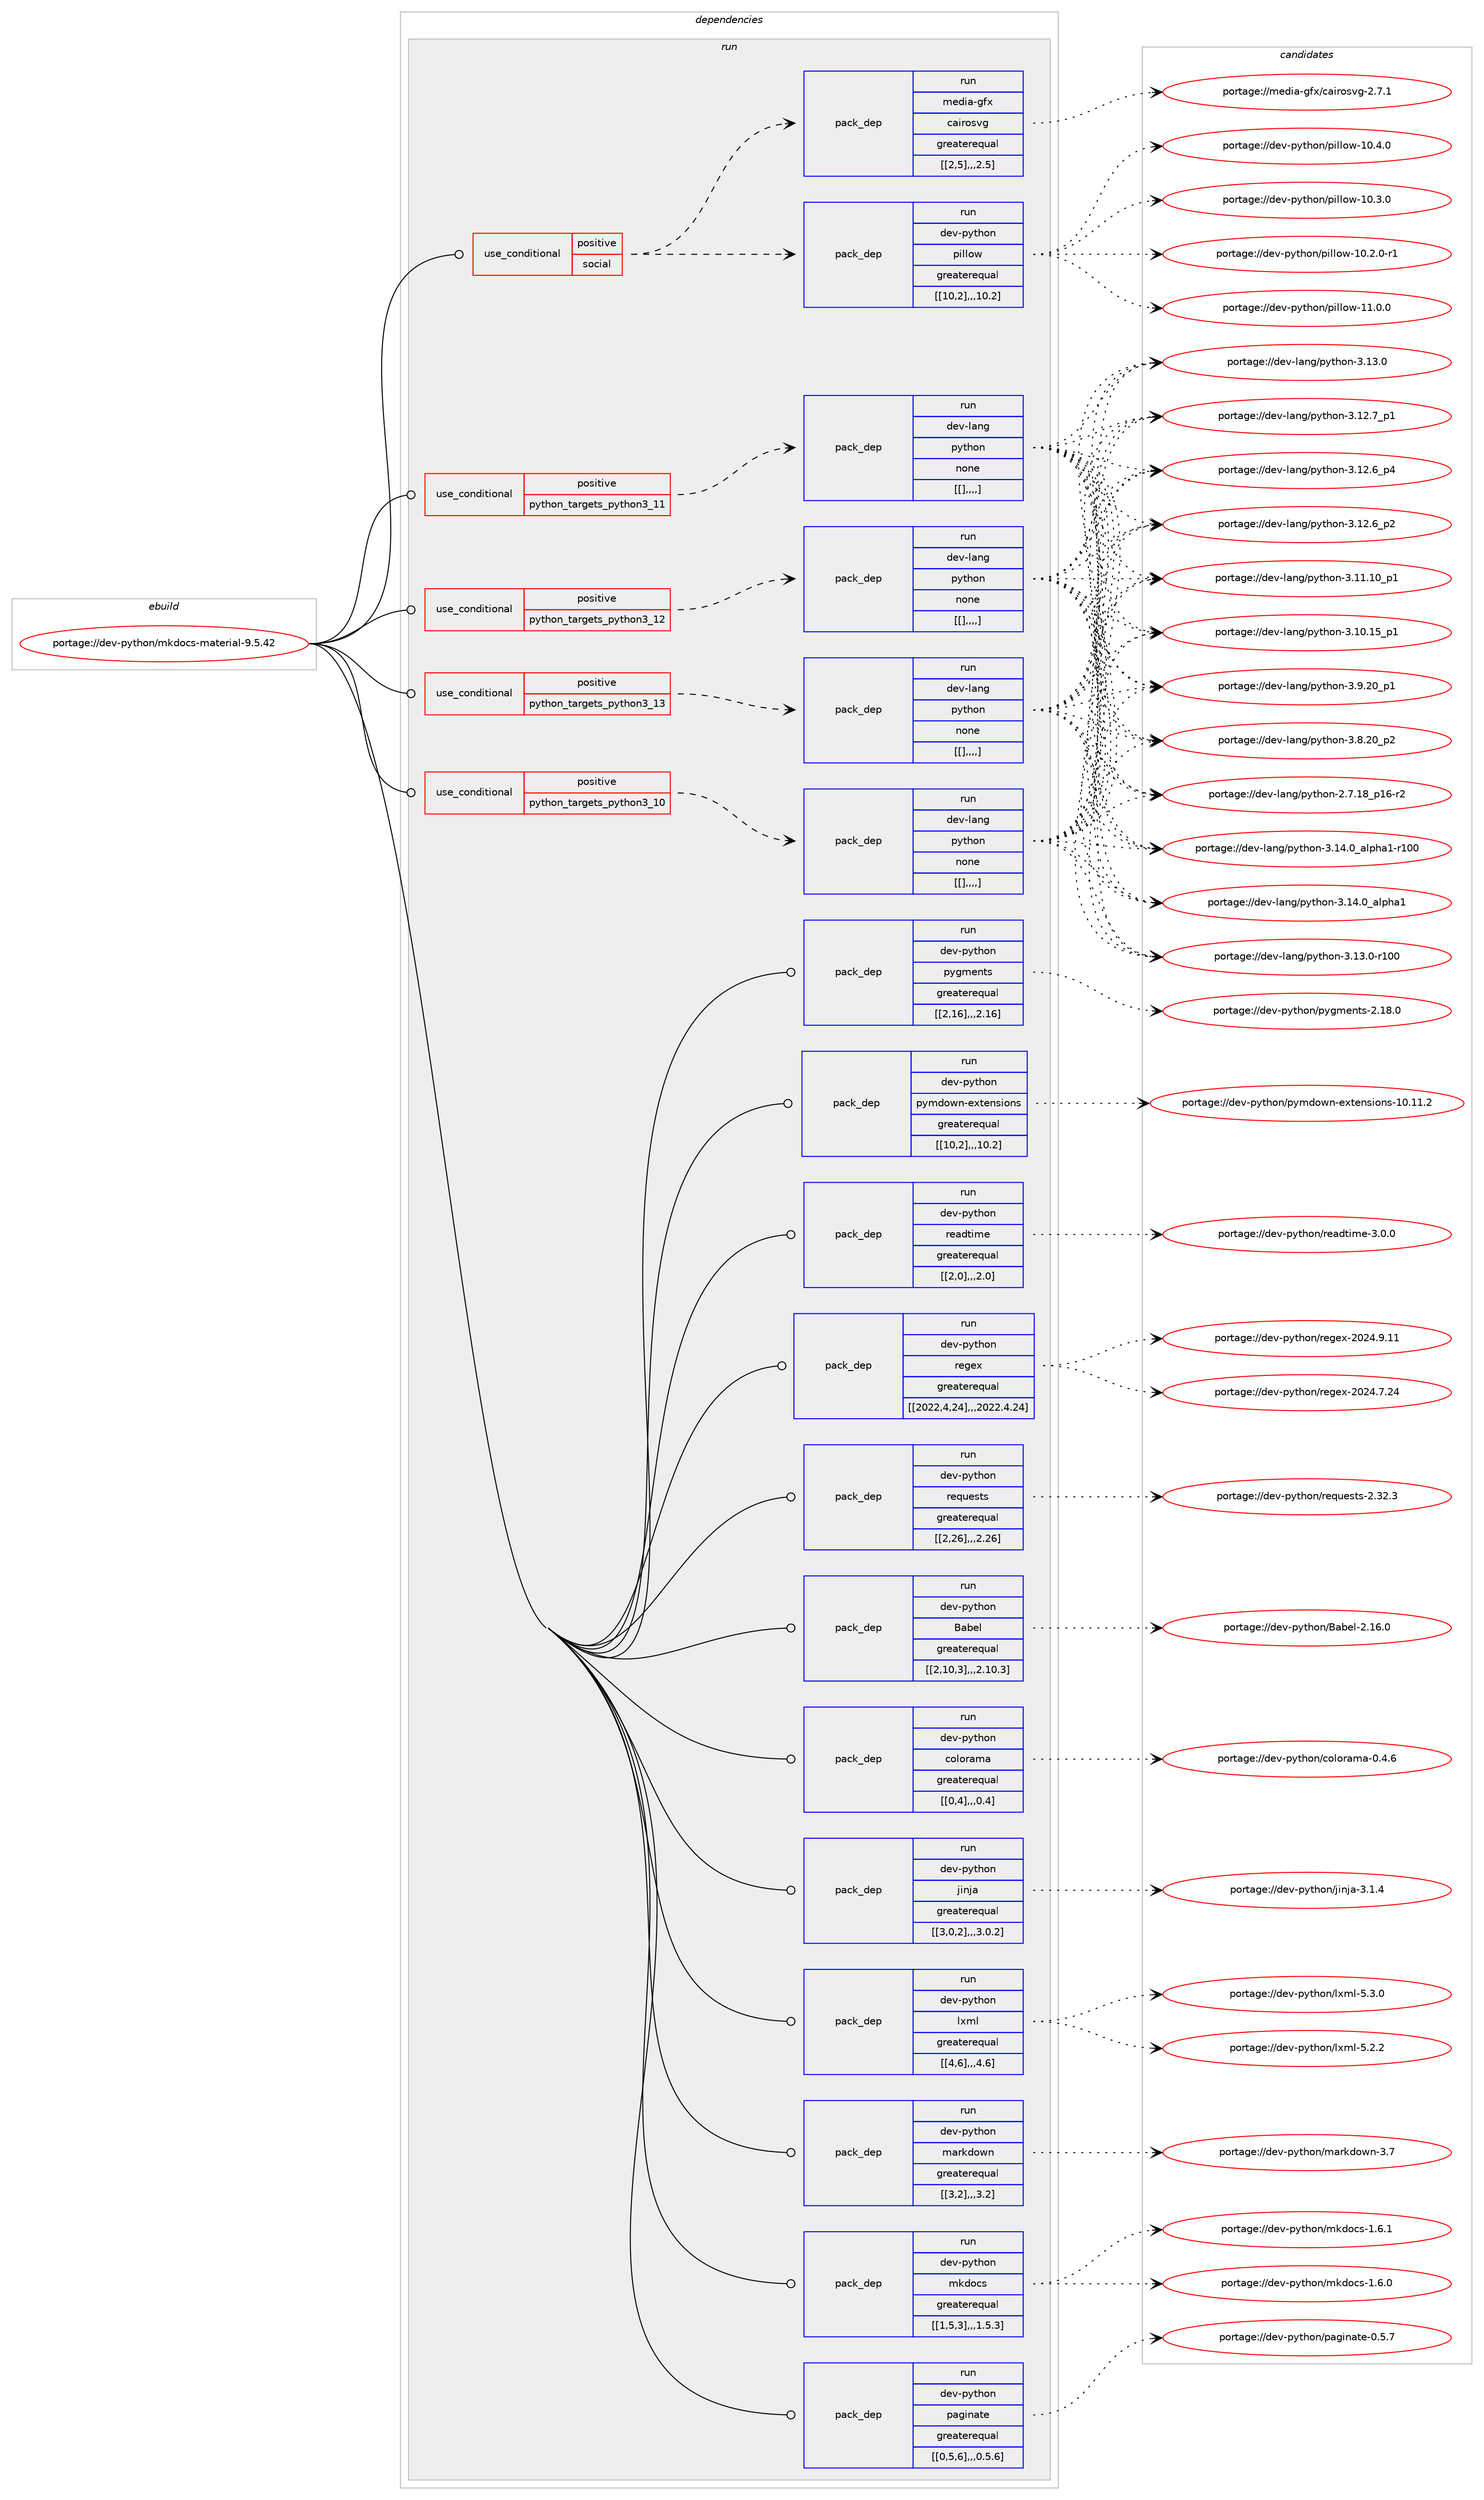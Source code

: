 digraph prolog {

# *************
# Graph options
# *************

newrank=true;
concentrate=true;
compound=true;
graph [rankdir=LR,fontname=Helvetica,fontsize=10,ranksep=1.5];#, ranksep=2.5, nodesep=0.2];
edge  [arrowhead=vee];
node  [fontname=Helvetica,fontsize=10];

# **********
# The ebuild
# **********

subgraph cluster_leftcol {
color=gray;
label=<<i>ebuild</i>>;
id [label="portage://dev-python/mkdocs-material-9.5.42", color=red, width=4, href="../dev-python/mkdocs-material-9.5.42.svg"];
}

# ****************
# The dependencies
# ****************

subgraph cluster_midcol {
color=gray;
label=<<i>dependencies</i>>;
subgraph cluster_compile {
fillcolor="#eeeeee";
style=filled;
label=<<i>compile</i>>;
}
subgraph cluster_compileandrun {
fillcolor="#eeeeee";
style=filled;
label=<<i>compile and run</i>>;
}
subgraph cluster_run {
fillcolor="#eeeeee";
style=filled;
label=<<i>run</i>>;
subgraph cond37179 {
dependency157210 [label=<<TABLE BORDER="0" CELLBORDER="1" CELLSPACING="0" CELLPADDING="4"><TR><TD ROWSPAN="3" CELLPADDING="10">use_conditional</TD></TR><TR><TD>positive</TD></TR><TR><TD>python_targets_python3_10</TD></TR></TABLE>>, shape=none, color=red];
subgraph pack118696 {
dependency157236 [label=<<TABLE BORDER="0" CELLBORDER="1" CELLSPACING="0" CELLPADDING="4" WIDTH="220"><TR><TD ROWSPAN="6" CELLPADDING="30">pack_dep</TD></TR><TR><TD WIDTH="110">run</TD></TR><TR><TD>dev-lang</TD></TR><TR><TD>python</TD></TR><TR><TD>none</TD></TR><TR><TD>[[],,,,]</TD></TR></TABLE>>, shape=none, color=blue];
}
dependency157210:e -> dependency157236:w [weight=20,style="dashed",arrowhead="vee"];
}
id:e -> dependency157210:w [weight=20,style="solid",arrowhead="odot"];
subgraph cond37222 {
dependency157265 [label=<<TABLE BORDER="0" CELLBORDER="1" CELLSPACING="0" CELLPADDING="4"><TR><TD ROWSPAN="3" CELLPADDING="10">use_conditional</TD></TR><TR><TD>positive</TD></TR><TR><TD>python_targets_python3_11</TD></TR></TABLE>>, shape=none, color=red];
subgraph pack118734 {
dependency157322 [label=<<TABLE BORDER="0" CELLBORDER="1" CELLSPACING="0" CELLPADDING="4" WIDTH="220"><TR><TD ROWSPAN="6" CELLPADDING="30">pack_dep</TD></TR><TR><TD WIDTH="110">run</TD></TR><TR><TD>dev-lang</TD></TR><TR><TD>python</TD></TR><TR><TD>none</TD></TR><TR><TD>[[],,,,]</TD></TR></TABLE>>, shape=none, color=blue];
}
dependency157265:e -> dependency157322:w [weight=20,style="dashed",arrowhead="vee"];
}
id:e -> dependency157265:w [weight=20,style="solid",arrowhead="odot"];
subgraph cond37260 {
dependency157326 [label=<<TABLE BORDER="0" CELLBORDER="1" CELLSPACING="0" CELLPADDING="4"><TR><TD ROWSPAN="3" CELLPADDING="10">use_conditional</TD></TR><TR><TD>positive</TD></TR><TR><TD>python_targets_python3_12</TD></TR></TABLE>>, shape=none, color=red];
subgraph pack118765 {
dependency157352 [label=<<TABLE BORDER="0" CELLBORDER="1" CELLSPACING="0" CELLPADDING="4" WIDTH="220"><TR><TD ROWSPAN="6" CELLPADDING="30">pack_dep</TD></TR><TR><TD WIDTH="110">run</TD></TR><TR><TD>dev-lang</TD></TR><TR><TD>python</TD></TR><TR><TD>none</TD></TR><TR><TD>[[],,,,]</TD></TR></TABLE>>, shape=none, color=blue];
}
dependency157326:e -> dependency157352:w [weight=20,style="dashed",arrowhead="vee"];
}
id:e -> dependency157326:w [weight=20,style="solid",arrowhead="odot"];
subgraph cond37266 {
dependency157372 [label=<<TABLE BORDER="0" CELLBORDER="1" CELLSPACING="0" CELLPADDING="4"><TR><TD ROWSPAN="3" CELLPADDING="10">use_conditional</TD></TR><TR><TD>positive</TD></TR><TR><TD>python_targets_python3_13</TD></TR></TABLE>>, shape=none, color=red];
subgraph pack118800 {
dependency157406 [label=<<TABLE BORDER="0" CELLBORDER="1" CELLSPACING="0" CELLPADDING="4" WIDTH="220"><TR><TD ROWSPAN="6" CELLPADDING="30">pack_dep</TD></TR><TR><TD WIDTH="110">run</TD></TR><TR><TD>dev-lang</TD></TR><TR><TD>python</TD></TR><TR><TD>none</TD></TR><TR><TD>[[],,,,]</TD></TR></TABLE>>, shape=none, color=blue];
}
dependency157372:e -> dependency157406:w [weight=20,style="dashed",arrowhead="vee"];
}
id:e -> dependency157372:w [weight=20,style="solid",arrowhead="odot"];
subgraph cond37288 {
dependency157418 [label=<<TABLE BORDER="0" CELLBORDER="1" CELLSPACING="0" CELLPADDING="4"><TR><TD ROWSPAN="3" CELLPADDING="10">use_conditional</TD></TR><TR><TD>positive</TD></TR><TR><TD>social</TD></TR></TABLE>>, shape=none, color=red];
subgraph pack118819 {
dependency157458 [label=<<TABLE BORDER="0" CELLBORDER="1" CELLSPACING="0" CELLPADDING="4" WIDTH="220"><TR><TD ROWSPAN="6" CELLPADDING="30">pack_dep</TD></TR><TR><TD WIDTH="110">run</TD></TR><TR><TD>dev-python</TD></TR><TR><TD>pillow</TD></TR><TR><TD>greaterequal</TD></TR><TR><TD>[[10,2],,,10.2]</TD></TR></TABLE>>, shape=none, color=blue];
}
dependency157418:e -> dependency157458:w [weight=20,style="dashed",arrowhead="vee"];
subgraph pack118848 {
dependency157500 [label=<<TABLE BORDER="0" CELLBORDER="1" CELLSPACING="0" CELLPADDING="4" WIDTH="220"><TR><TD ROWSPAN="6" CELLPADDING="30">pack_dep</TD></TR><TR><TD WIDTH="110">run</TD></TR><TR><TD>media-gfx</TD></TR><TR><TD>cairosvg</TD></TR><TR><TD>greaterequal</TD></TR><TR><TD>[[2,5],,,2.5]</TD></TR></TABLE>>, shape=none, color=blue];
}
dependency157418:e -> dependency157500:w [weight=20,style="dashed",arrowhead="vee"];
}
id:e -> dependency157418:w [weight=20,style="solid",arrowhead="odot"];
subgraph pack118875 {
dependency157506 [label=<<TABLE BORDER="0" CELLBORDER="1" CELLSPACING="0" CELLPADDING="4" WIDTH="220"><TR><TD ROWSPAN="6" CELLPADDING="30">pack_dep</TD></TR><TR><TD WIDTH="110">run</TD></TR><TR><TD>dev-python</TD></TR><TR><TD>Babel</TD></TR><TR><TD>greaterequal</TD></TR><TR><TD>[[2,10,3],,,2.10.3]</TD></TR></TABLE>>, shape=none, color=blue];
}
id:e -> dependency157506:w [weight=20,style="solid",arrowhead="odot"];
subgraph pack118924 {
dependency157599 [label=<<TABLE BORDER="0" CELLBORDER="1" CELLSPACING="0" CELLPADDING="4" WIDTH="220"><TR><TD ROWSPAN="6" CELLPADDING="30">pack_dep</TD></TR><TR><TD WIDTH="110">run</TD></TR><TR><TD>dev-python</TD></TR><TR><TD>colorama</TD></TR><TR><TD>greaterequal</TD></TR><TR><TD>[[0,4],,,0.4]</TD></TR></TABLE>>, shape=none, color=blue];
}
id:e -> dependency157599:w [weight=20,style="solid",arrowhead="odot"];
subgraph pack118950 {
dependency157622 [label=<<TABLE BORDER="0" CELLBORDER="1" CELLSPACING="0" CELLPADDING="4" WIDTH="220"><TR><TD ROWSPAN="6" CELLPADDING="30">pack_dep</TD></TR><TR><TD WIDTH="110">run</TD></TR><TR><TD>dev-python</TD></TR><TR><TD>jinja</TD></TR><TR><TD>greaterequal</TD></TR><TR><TD>[[3,0,2],,,3.0.2]</TD></TR></TABLE>>, shape=none, color=blue];
}
id:e -> dependency157622:w [weight=20,style="solid",arrowhead="odot"];
subgraph pack118954 {
dependency157640 [label=<<TABLE BORDER="0" CELLBORDER="1" CELLSPACING="0" CELLPADDING="4" WIDTH="220"><TR><TD ROWSPAN="6" CELLPADDING="30">pack_dep</TD></TR><TR><TD WIDTH="110">run</TD></TR><TR><TD>dev-python</TD></TR><TR><TD>lxml</TD></TR><TR><TD>greaterequal</TD></TR><TR><TD>[[4,6],,,4.6]</TD></TR></TABLE>>, shape=none, color=blue];
}
id:e -> dependency157640:w [weight=20,style="solid",arrowhead="odot"];
subgraph pack118972 {
dependency157682 [label=<<TABLE BORDER="0" CELLBORDER="1" CELLSPACING="0" CELLPADDING="4" WIDTH="220"><TR><TD ROWSPAN="6" CELLPADDING="30">pack_dep</TD></TR><TR><TD WIDTH="110">run</TD></TR><TR><TD>dev-python</TD></TR><TR><TD>markdown</TD></TR><TR><TD>greaterequal</TD></TR><TR><TD>[[3,2],,,3.2]</TD></TR></TABLE>>, shape=none, color=blue];
}
id:e -> dependency157682:w [weight=20,style="solid",arrowhead="odot"];
subgraph pack119020 {
dependency157729 [label=<<TABLE BORDER="0" CELLBORDER="1" CELLSPACING="0" CELLPADDING="4" WIDTH="220"><TR><TD ROWSPAN="6" CELLPADDING="30">pack_dep</TD></TR><TR><TD WIDTH="110">run</TD></TR><TR><TD>dev-python</TD></TR><TR><TD>mkdocs</TD></TR><TR><TD>greaterequal</TD></TR><TR><TD>[[1,5,3],,,1.5.3]</TD></TR></TABLE>>, shape=none, color=blue];
}
id:e -> dependency157729:w [weight=20,style="solid",arrowhead="odot"];
subgraph pack119046 {
dependency157770 [label=<<TABLE BORDER="0" CELLBORDER="1" CELLSPACING="0" CELLPADDING="4" WIDTH="220"><TR><TD ROWSPAN="6" CELLPADDING="30">pack_dep</TD></TR><TR><TD WIDTH="110">run</TD></TR><TR><TD>dev-python</TD></TR><TR><TD>paginate</TD></TR><TR><TD>greaterequal</TD></TR><TR><TD>[[0,5,6],,,0.5.6]</TD></TR></TABLE>>, shape=none, color=blue];
}
id:e -> dependency157770:w [weight=20,style="solid",arrowhead="odot"];
subgraph pack119091 {
dependency157824 [label=<<TABLE BORDER="0" CELLBORDER="1" CELLSPACING="0" CELLPADDING="4" WIDTH="220"><TR><TD ROWSPAN="6" CELLPADDING="30">pack_dep</TD></TR><TR><TD WIDTH="110">run</TD></TR><TR><TD>dev-python</TD></TR><TR><TD>pygments</TD></TR><TR><TD>greaterequal</TD></TR><TR><TD>[[2,16],,,2.16]</TD></TR></TABLE>>, shape=none, color=blue];
}
id:e -> dependency157824:w [weight=20,style="solid",arrowhead="odot"];
subgraph pack119094 {
dependency157847 [label=<<TABLE BORDER="0" CELLBORDER="1" CELLSPACING="0" CELLPADDING="4" WIDTH="220"><TR><TD ROWSPAN="6" CELLPADDING="30">pack_dep</TD></TR><TR><TD WIDTH="110">run</TD></TR><TR><TD>dev-python</TD></TR><TR><TD>pymdown-extensions</TD></TR><TR><TD>greaterequal</TD></TR><TR><TD>[[10,2],,,10.2]</TD></TR></TABLE>>, shape=none, color=blue];
}
id:e -> dependency157847:w [weight=20,style="solid",arrowhead="odot"];
subgraph pack119112 {
dependency157889 [label=<<TABLE BORDER="0" CELLBORDER="1" CELLSPACING="0" CELLPADDING="4" WIDTH="220"><TR><TD ROWSPAN="6" CELLPADDING="30">pack_dep</TD></TR><TR><TD WIDTH="110">run</TD></TR><TR><TD>dev-python</TD></TR><TR><TD>readtime</TD></TR><TR><TD>greaterequal</TD></TR><TR><TD>[[2,0],,,2.0]</TD></TR></TABLE>>, shape=none, color=blue];
}
id:e -> dependency157889:w [weight=20,style="solid",arrowhead="odot"];
subgraph pack119142 {
dependency157928 [label=<<TABLE BORDER="0" CELLBORDER="1" CELLSPACING="0" CELLPADDING="4" WIDTH="220"><TR><TD ROWSPAN="6" CELLPADDING="30">pack_dep</TD></TR><TR><TD WIDTH="110">run</TD></TR><TR><TD>dev-python</TD></TR><TR><TD>regex</TD></TR><TR><TD>greaterequal</TD></TR><TR><TD>[[2022,4,24],,,2022.4.24]</TD></TR></TABLE>>, shape=none, color=blue];
}
id:e -> dependency157928:w [weight=20,style="solid",arrowhead="odot"];
subgraph pack119163 {
dependency157964 [label=<<TABLE BORDER="0" CELLBORDER="1" CELLSPACING="0" CELLPADDING="4" WIDTH="220"><TR><TD ROWSPAN="6" CELLPADDING="30">pack_dep</TD></TR><TR><TD WIDTH="110">run</TD></TR><TR><TD>dev-python</TD></TR><TR><TD>requests</TD></TR><TR><TD>greaterequal</TD></TR><TR><TD>[[2,26],,,2.26]</TD></TR></TABLE>>, shape=none, color=blue];
}
id:e -> dependency157964:w [weight=20,style="solid",arrowhead="odot"];
}
}

# **************
# The candidates
# **************

subgraph cluster_choices {
rank=same;
color=gray;
label=<<i>candidates</i>>;

subgraph choice118865 {
color=black;
nodesep=1;
choice100101118451089711010347112121116104111110455146495246489597108112104974945114494848 [label="portage://dev-lang/python-3.14.0_alpha1-r100", color=red, width=4,href="../dev-lang/python-3.14.0_alpha1-r100.svg"];
choice1001011184510897110103471121211161041111104551464952464895971081121049749 [label="portage://dev-lang/python-3.14.0_alpha1", color=red, width=4,href="../dev-lang/python-3.14.0_alpha1.svg"];
choice1001011184510897110103471121211161041111104551464951464845114494848 [label="portage://dev-lang/python-3.13.0-r100", color=red, width=4,href="../dev-lang/python-3.13.0-r100.svg"];
choice10010111845108971101034711212111610411111045514649514648 [label="portage://dev-lang/python-3.13.0", color=red, width=4,href="../dev-lang/python-3.13.0.svg"];
choice100101118451089711010347112121116104111110455146495046559511249 [label="portage://dev-lang/python-3.12.7_p1", color=red, width=4,href="../dev-lang/python-3.12.7_p1.svg"];
choice100101118451089711010347112121116104111110455146495046549511252 [label="portage://dev-lang/python-3.12.6_p4", color=red, width=4,href="../dev-lang/python-3.12.6_p4.svg"];
choice100101118451089711010347112121116104111110455146495046549511250 [label="portage://dev-lang/python-3.12.6_p2", color=red, width=4,href="../dev-lang/python-3.12.6_p2.svg"];
choice10010111845108971101034711212111610411111045514649494649489511249 [label="portage://dev-lang/python-3.11.10_p1", color=red, width=4,href="../dev-lang/python-3.11.10_p1.svg"];
choice10010111845108971101034711212111610411111045514649484649539511249 [label="portage://dev-lang/python-3.10.15_p1", color=red, width=4,href="../dev-lang/python-3.10.15_p1.svg"];
choice100101118451089711010347112121116104111110455146574650489511249 [label="portage://dev-lang/python-3.9.20_p1", color=red, width=4,href="../dev-lang/python-3.9.20_p1.svg"];
choice100101118451089711010347112121116104111110455146564650489511250 [label="portage://dev-lang/python-3.8.20_p2", color=red, width=4,href="../dev-lang/python-3.8.20_p2.svg"];
choice100101118451089711010347112121116104111110455046554649569511249544511450 [label="portage://dev-lang/python-2.7.18_p16-r2", color=red, width=4,href="../dev-lang/python-2.7.18_p16-r2.svg"];
dependency157236:e -> choice100101118451089711010347112121116104111110455146495246489597108112104974945114494848:w [style=dotted,weight="100"];
dependency157236:e -> choice1001011184510897110103471121211161041111104551464952464895971081121049749:w [style=dotted,weight="100"];
dependency157236:e -> choice1001011184510897110103471121211161041111104551464951464845114494848:w [style=dotted,weight="100"];
dependency157236:e -> choice10010111845108971101034711212111610411111045514649514648:w [style=dotted,weight="100"];
dependency157236:e -> choice100101118451089711010347112121116104111110455146495046559511249:w [style=dotted,weight="100"];
dependency157236:e -> choice100101118451089711010347112121116104111110455146495046549511252:w [style=dotted,weight="100"];
dependency157236:e -> choice100101118451089711010347112121116104111110455146495046549511250:w [style=dotted,weight="100"];
dependency157236:e -> choice10010111845108971101034711212111610411111045514649494649489511249:w [style=dotted,weight="100"];
dependency157236:e -> choice10010111845108971101034711212111610411111045514649484649539511249:w [style=dotted,weight="100"];
dependency157236:e -> choice100101118451089711010347112121116104111110455146574650489511249:w [style=dotted,weight="100"];
dependency157236:e -> choice100101118451089711010347112121116104111110455146564650489511250:w [style=dotted,weight="100"];
dependency157236:e -> choice100101118451089711010347112121116104111110455046554649569511249544511450:w [style=dotted,weight="100"];
}
subgraph choice118886 {
color=black;
nodesep=1;
choice100101118451089711010347112121116104111110455146495246489597108112104974945114494848 [label="portage://dev-lang/python-3.14.0_alpha1-r100", color=red, width=4,href="../dev-lang/python-3.14.0_alpha1-r100.svg"];
choice1001011184510897110103471121211161041111104551464952464895971081121049749 [label="portage://dev-lang/python-3.14.0_alpha1", color=red, width=4,href="../dev-lang/python-3.14.0_alpha1.svg"];
choice1001011184510897110103471121211161041111104551464951464845114494848 [label="portage://dev-lang/python-3.13.0-r100", color=red, width=4,href="../dev-lang/python-3.13.0-r100.svg"];
choice10010111845108971101034711212111610411111045514649514648 [label="portage://dev-lang/python-3.13.0", color=red, width=4,href="../dev-lang/python-3.13.0.svg"];
choice100101118451089711010347112121116104111110455146495046559511249 [label="portage://dev-lang/python-3.12.7_p1", color=red, width=4,href="../dev-lang/python-3.12.7_p1.svg"];
choice100101118451089711010347112121116104111110455146495046549511252 [label="portage://dev-lang/python-3.12.6_p4", color=red, width=4,href="../dev-lang/python-3.12.6_p4.svg"];
choice100101118451089711010347112121116104111110455146495046549511250 [label="portage://dev-lang/python-3.12.6_p2", color=red, width=4,href="../dev-lang/python-3.12.6_p2.svg"];
choice10010111845108971101034711212111610411111045514649494649489511249 [label="portage://dev-lang/python-3.11.10_p1", color=red, width=4,href="../dev-lang/python-3.11.10_p1.svg"];
choice10010111845108971101034711212111610411111045514649484649539511249 [label="portage://dev-lang/python-3.10.15_p1", color=red, width=4,href="../dev-lang/python-3.10.15_p1.svg"];
choice100101118451089711010347112121116104111110455146574650489511249 [label="portage://dev-lang/python-3.9.20_p1", color=red, width=4,href="../dev-lang/python-3.9.20_p1.svg"];
choice100101118451089711010347112121116104111110455146564650489511250 [label="portage://dev-lang/python-3.8.20_p2", color=red, width=4,href="../dev-lang/python-3.8.20_p2.svg"];
choice100101118451089711010347112121116104111110455046554649569511249544511450 [label="portage://dev-lang/python-2.7.18_p16-r2", color=red, width=4,href="../dev-lang/python-2.7.18_p16-r2.svg"];
dependency157322:e -> choice100101118451089711010347112121116104111110455146495246489597108112104974945114494848:w [style=dotted,weight="100"];
dependency157322:e -> choice1001011184510897110103471121211161041111104551464952464895971081121049749:w [style=dotted,weight="100"];
dependency157322:e -> choice1001011184510897110103471121211161041111104551464951464845114494848:w [style=dotted,weight="100"];
dependency157322:e -> choice10010111845108971101034711212111610411111045514649514648:w [style=dotted,weight="100"];
dependency157322:e -> choice100101118451089711010347112121116104111110455146495046559511249:w [style=dotted,weight="100"];
dependency157322:e -> choice100101118451089711010347112121116104111110455146495046549511252:w [style=dotted,weight="100"];
dependency157322:e -> choice100101118451089711010347112121116104111110455146495046549511250:w [style=dotted,weight="100"];
dependency157322:e -> choice10010111845108971101034711212111610411111045514649494649489511249:w [style=dotted,weight="100"];
dependency157322:e -> choice10010111845108971101034711212111610411111045514649484649539511249:w [style=dotted,weight="100"];
dependency157322:e -> choice100101118451089711010347112121116104111110455146574650489511249:w [style=dotted,weight="100"];
dependency157322:e -> choice100101118451089711010347112121116104111110455146564650489511250:w [style=dotted,weight="100"];
dependency157322:e -> choice100101118451089711010347112121116104111110455046554649569511249544511450:w [style=dotted,weight="100"];
}
subgraph choice118894 {
color=black;
nodesep=1;
choice100101118451089711010347112121116104111110455146495246489597108112104974945114494848 [label="portage://dev-lang/python-3.14.0_alpha1-r100", color=red, width=4,href="../dev-lang/python-3.14.0_alpha1-r100.svg"];
choice1001011184510897110103471121211161041111104551464952464895971081121049749 [label="portage://dev-lang/python-3.14.0_alpha1", color=red, width=4,href="../dev-lang/python-3.14.0_alpha1.svg"];
choice1001011184510897110103471121211161041111104551464951464845114494848 [label="portage://dev-lang/python-3.13.0-r100", color=red, width=4,href="../dev-lang/python-3.13.0-r100.svg"];
choice10010111845108971101034711212111610411111045514649514648 [label="portage://dev-lang/python-3.13.0", color=red, width=4,href="../dev-lang/python-3.13.0.svg"];
choice100101118451089711010347112121116104111110455146495046559511249 [label="portage://dev-lang/python-3.12.7_p1", color=red, width=4,href="../dev-lang/python-3.12.7_p1.svg"];
choice100101118451089711010347112121116104111110455146495046549511252 [label="portage://dev-lang/python-3.12.6_p4", color=red, width=4,href="../dev-lang/python-3.12.6_p4.svg"];
choice100101118451089711010347112121116104111110455146495046549511250 [label="portage://dev-lang/python-3.12.6_p2", color=red, width=4,href="../dev-lang/python-3.12.6_p2.svg"];
choice10010111845108971101034711212111610411111045514649494649489511249 [label="portage://dev-lang/python-3.11.10_p1", color=red, width=4,href="../dev-lang/python-3.11.10_p1.svg"];
choice10010111845108971101034711212111610411111045514649484649539511249 [label="portage://dev-lang/python-3.10.15_p1", color=red, width=4,href="../dev-lang/python-3.10.15_p1.svg"];
choice100101118451089711010347112121116104111110455146574650489511249 [label="portage://dev-lang/python-3.9.20_p1", color=red, width=4,href="../dev-lang/python-3.9.20_p1.svg"];
choice100101118451089711010347112121116104111110455146564650489511250 [label="portage://dev-lang/python-3.8.20_p2", color=red, width=4,href="../dev-lang/python-3.8.20_p2.svg"];
choice100101118451089711010347112121116104111110455046554649569511249544511450 [label="portage://dev-lang/python-2.7.18_p16-r2", color=red, width=4,href="../dev-lang/python-2.7.18_p16-r2.svg"];
dependency157352:e -> choice100101118451089711010347112121116104111110455146495246489597108112104974945114494848:w [style=dotted,weight="100"];
dependency157352:e -> choice1001011184510897110103471121211161041111104551464952464895971081121049749:w [style=dotted,weight="100"];
dependency157352:e -> choice1001011184510897110103471121211161041111104551464951464845114494848:w [style=dotted,weight="100"];
dependency157352:e -> choice10010111845108971101034711212111610411111045514649514648:w [style=dotted,weight="100"];
dependency157352:e -> choice100101118451089711010347112121116104111110455146495046559511249:w [style=dotted,weight="100"];
dependency157352:e -> choice100101118451089711010347112121116104111110455146495046549511252:w [style=dotted,weight="100"];
dependency157352:e -> choice100101118451089711010347112121116104111110455146495046549511250:w [style=dotted,weight="100"];
dependency157352:e -> choice10010111845108971101034711212111610411111045514649494649489511249:w [style=dotted,weight="100"];
dependency157352:e -> choice10010111845108971101034711212111610411111045514649484649539511249:w [style=dotted,weight="100"];
dependency157352:e -> choice100101118451089711010347112121116104111110455146574650489511249:w [style=dotted,weight="100"];
dependency157352:e -> choice100101118451089711010347112121116104111110455146564650489511250:w [style=dotted,weight="100"];
dependency157352:e -> choice100101118451089711010347112121116104111110455046554649569511249544511450:w [style=dotted,weight="100"];
}
subgraph choice118903 {
color=black;
nodesep=1;
choice100101118451089711010347112121116104111110455146495246489597108112104974945114494848 [label="portage://dev-lang/python-3.14.0_alpha1-r100", color=red, width=4,href="../dev-lang/python-3.14.0_alpha1-r100.svg"];
choice1001011184510897110103471121211161041111104551464952464895971081121049749 [label="portage://dev-lang/python-3.14.0_alpha1", color=red, width=4,href="../dev-lang/python-3.14.0_alpha1.svg"];
choice1001011184510897110103471121211161041111104551464951464845114494848 [label="portage://dev-lang/python-3.13.0-r100", color=red, width=4,href="../dev-lang/python-3.13.0-r100.svg"];
choice10010111845108971101034711212111610411111045514649514648 [label="portage://dev-lang/python-3.13.0", color=red, width=4,href="../dev-lang/python-3.13.0.svg"];
choice100101118451089711010347112121116104111110455146495046559511249 [label="portage://dev-lang/python-3.12.7_p1", color=red, width=4,href="../dev-lang/python-3.12.7_p1.svg"];
choice100101118451089711010347112121116104111110455146495046549511252 [label="portage://dev-lang/python-3.12.6_p4", color=red, width=4,href="../dev-lang/python-3.12.6_p4.svg"];
choice100101118451089711010347112121116104111110455146495046549511250 [label="portage://dev-lang/python-3.12.6_p2", color=red, width=4,href="../dev-lang/python-3.12.6_p2.svg"];
choice10010111845108971101034711212111610411111045514649494649489511249 [label="portage://dev-lang/python-3.11.10_p1", color=red, width=4,href="../dev-lang/python-3.11.10_p1.svg"];
choice10010111845108971101034711212111610411111045514649484649539511249 [label="portage://dev-lang/python-3.10.15_p1", color=red, width=4,href="../dev-lang/python-3.10.15_p1.svg"];
choice100101118451089711010347112121116104111110455146574650489511249 [label="portage://dev-lang/python-3.9.20_p1", color=red, width=4,href="../dev-lang/python-3.9.20_p1.svg"];
choice100101118451089711010347112121116104111110455146564650489511250 [label="portage://dev-lang/python-3.8.20_p2", color=red, width=4,href="../dev-lang/python-3.8.20_p2.svg"];
choice100101118451089711010347112121116104111110455046554649569511249544511450 [label="portage://dev-lang/python-2.7.18_p16-r2", color=red, width=4,href="../dev-lang/python-2.7.18_p16-r2.svg"];
dependency157406:e -> choice100101118451089711010347112121116104111110455146495246489597108112104974945114494848:w [style=dotted,weight="100"];
dependency157406:e -> choice1001011184510897110103471121211161041111104551464952464895971081121049749:w [style=dotted,weight="100"];
dependency157406:e -> choice1001011184510897110103471121211161041111104551464951464845114494848:w [style=dotted,weight="100"];
dependency157406:e -> choice10010111845108971101034711212111610411111045514649514648:w [style=dotted,weight="100"];
dependency157406:e -> choice100101118451089711010347112121116104111110455146495046559511249:w [style=dotted,weight="100"];
dependency157406:e -> choice100101118451089711010347112121116104111110455146495046549511252:w [style=dotted,weight="100"];
dependency157406:e -> choice100101118451089711010347112121116104111110455146495046549511250:w [style=dotted,weight="100"];
dependency157406:e -> choice10010111845108971101034711212111610411111045514649494649489511249:w [style=dotted,weight="100"];
dependency157406:e -> choice10010111845108971101034711212111610411111045514649484649539511249:w [style=dotted,weight="100"];
dependency157406:e -> choice100101118451089711010347112121116104111110455146574650489511249:w [style=dotted,weight="100"];
dependency157406:e -> choice100101118451089711010347112121116104111110455146564650489511250:w [style=dotted,weight="100"];
dependency157406:e -> choice100101118451089711010347112121116104111110455046554649569511249544511450:w [style=dotted,weight="100"];
}
subgraph choice118910 {
color=black;
nodesep=1;
choice100101118451121211161041111104711210510810811111945494946484648 [label="portage://dev-python/pillow-11.0.0", color=red, width=4,href="../dev-python/pillow-11.0.0.svg"];
choice100101118451121211161041111104711210510810811111945494846524648 [label="portage://dev-python/pillow-10.4.0", color=red, width=4,href="../dev-python/pillow-10.4.0.svg"];
choice100101118451121211161041111104711210510810811111945494846514648 [label="portage://dev-python/pillow-10.3.0", color=red, width=4,href="../dev-python/pillow-10.3.0.svg"];
choice1001011184511212111610411111047112105108108111119454948465046484511449 [label="portage://dev-python/pillow-10.2.0-r1", color=red, width=4,href="../dev-python/pillow-10.2.0-r1.svg"];
dependency157458:e -> choice100101118451121211161041111104711210510810811111945494946484648:w [style=dotted,weight="100"];
dependency157458:e -> choice100101118451121211161041111104711210510810811111945494846524648:w [style=dotted,weight="100"];
dependency157458:e -> choice100101118451121211161041111104711210510810811111945494846514648:w [style=dotted,weight="100"];
dependency157458:e -> choice1001011184511212111610411111047112105108108111119454948465046484511449:w [style=dotted,weight="100"];
}
subgraph choice118964 {
color=black;
nodesep=1;
choice1091011001059745103102120479997105114111115118103455046554649 [label="portage://media-gfx/cairosvg-2.7.1", color=red, width=4,href="../media-gfx/cairosvg-2.7.1.svg"];
dependency157500:e -> choice1091011001059745103102120479997105114111115118103455046554649:w [style=dotted,weight="100"];
}
subgraph choice118967 {
color=black;
nodesep=1;
choice100101118451121211161041111104766979810110845504649544648 [label="portage://dev-python/Babel-2.16.0", color=red, width=4,href="../dev-python/Babel-2.16.0.svg"];
dependency157506:e -> choice100101118451121211161041111104766979810110845504649544648:w [style=dotted,weight="100"];
}
subgraph choice118991 {
color=black;
nodesep=1;
choice1001011184511212111610411111047991111081111149710997454846524654 [label="portage://dev-python/colorama-0.4.6", color=red, width=4,href="../dev-python/colorama-0.4.6.svg"];
dependency157599:e -> choice1001011184511212111610411111047991111081111149710997454846524654:w [style=dotted,weight="100"];
}
subgraph choice119011 {
color=black;
nodesep=1;
choice100101118451121211161041111104710610511010697455146494652 [label="portage://dev-python/jinja-3.1.4", color=red, width=4,href="../dev-python/jinja-3.1.4.svg"];
dependency157622:e -> choice100101118451121211161041111104710610511010697455146494652:w [style=dotted,weight="100"];
}
subgraph choice119014 {
color=black;
nodesep=1;
choice1001011184511212111610411111047108120109108455346514648 [label="portage://dev-python/lxml-5.3.0", color=red, width=4,href="../dev-python/lxml-5.3.0.svg"];
choice1001011184511212111610411111047108120109108455346504650 [label="portage://dev-python/lxml-5.2.2", color=red, width=4,href="../dev-python/lxml-5.2.2.svg"];
dependency157640:e -> choice1001011184511212111610411111047108120109108455346514648:w [style=dotted,weight="100"];
dependency157640:e -> choice1001011184511212111610411111047108120109108455346504650:w [style=dotted,weight="100"];
}
subgraph choice119028 {
color=black;
nodesep=1;
choice10010111845112121116104111110471099711410710011111911045514655 [label="portage://dev-python/markdown-3.7", color=red, width=4,href="../dev-python/markdown-3.7.svg"];
dependency157682:e -> choice10010111845112121116104111110471099711410710011111911045514655:w [style=dotted,weight="100"];
}
subgraph choice119030 {
color=black;
nodesep=1;
choice100101118451121211161041111104710910710011199115454946544649 [label="portage://dev-python/mkdocs-1.6.1", color=red, width=4,href="../dev-python/mkdocs-1.6.1.svg"];
choice100101118451121211161041111104710910710011199115454946544648 [label="portage://dev-python/mkdocs-1.6.0", color=red, width=4,href="../dev-python/mkdocs-1.6.0.svg"];
dependency157729:e -> choice100101118451121211161041111104710910710011199115454946544649:w [style=dotted,weight="100"];
dependency157729:e -> choice100101118451121211161041111104710910710011199115454946544648:w [style=dotted,weight="100"];
}
subgraph choice119033 {
color=black;
nodesep=1;
choice10010111845112121116104111110471129710310511097116101454846534655 [label="portage://dev-python/paginate-0.5.7", color=red, width=4,href="../dev-python/paginate-0.5.7.svg"];
dependency157770:e -> choice10010111845112121116104111110471129710310511097116101454846534655:w [style=dotted,weight="100"];
}
subgraph choice119036 {
color=black;
nodesep=1;
choice100101118451121211161041111104711212110310910111011611545504649564648 [label="portage://dev-python/pygments-2.18.0", color=red, width=4,href="../dev-python/pygments-2.18.0.svg"];
dependency157824:e -> choice100101118451121211161041111104711212110310910111011611545504649564648:w [style=dotted,weight="100"];
}
subgraph choice119038 {
color=black;
nodesep=1;
choice1001011184511212111610411111047112121109100111119110451011201161011101151051111101154549484649494650 [label="portage://dev-python/pymdown-extensions-10.11.2", color=red, width=4,href="../dev-python/pymdown-extensions-10.11.2.svg"];
dependency157847:e -> choice1001011184511212111610411111047112121109100111119110451011201161011101151051111101154549484649494650:w [style=dotted,weight="100"];
}
subgraph choice119067 {
color=black;
nodesep=1;
choice100101118451121211161041111104711410197100116105109101455146484648 [label="portage://dev-python/readtime-3.0.0", color=red, width=4,href="../dev-python/readtime-3.0.0.svg"];
dependency157889:e -> choice100101118451121211161041111104711410197100116105109101455146484648:w [style=dotted,weight="100"];
}
subgraph choice119069 {
color=black;
nodesep=1;
choice100101118451121211161041111104711410110310112045504850524657464949 [label="portage://dev-python/regex-2024.9.11", color=red, width=4,href="../dev-python/regex-2024.9.11.svg"];
choice100101118451121211161041111104711410110310112045504850524655465052 [label="portage://dev-python/regex-2024.7.24", color=red, width=4,href="../dev-python/regex-2024.7.24.svg"];
dependency157928:e -> choice100101118451121211161041111104711410110310112045504850524657464949:w [style=dotted,weight="100"];
dependency157928:e -> choice100101118451121211161041111104711410110310112045504850524655465052:w [style=dotted,weight="100"];
}
subgraph choice119070 {
color=black;
nodesep=1;
choice100101118451121211161041111104711410111311710111511611545504651504651 [label="portage://dev-python/requests-2.32.3", color=red, width=4,href="../dev-python/requests-2.32.3.svg"];
dependency157964:e -> choice100101118451121211161041111104711410111311710111511611545504651504651:w [style=dotted,weight="100"];
}
}

}
